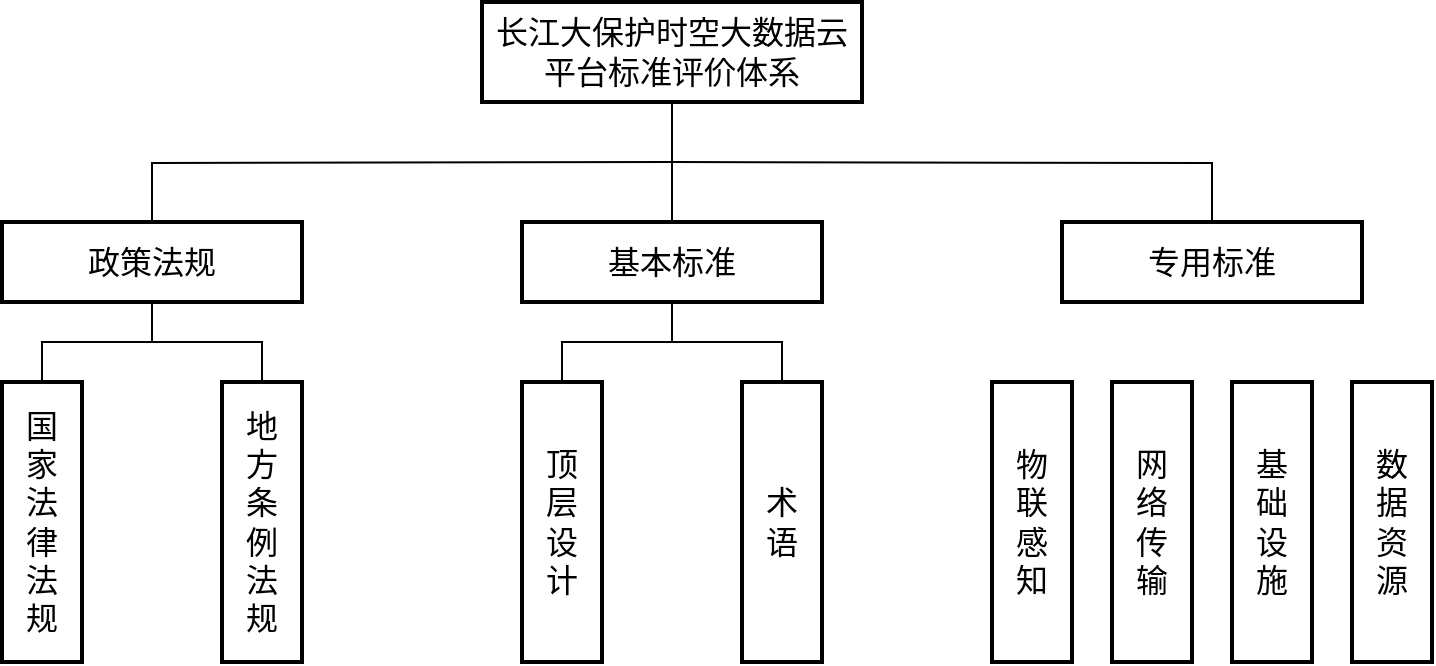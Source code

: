 <mxfile version="14.0.1" type="github">
  <diagram id="HiBDdGsCSCRJGu46grBK" name="Page-1">
    <mxGraphModel dx="905" dy="684" grid="1" gridSize="10" guides="1" tooltips="1" connect="1" arrows="1" fold="1" page="1" pageScale="1" pageWidth="2339" pageHeight="3300" math="0" shadow="0">
      <root>
        <mxCell id="0" />
        <mxCell id="1" parent="0" />
        <mxCell id="S3rpVL0ol9uyRELOdvoU-9" style="edgeStyle=none;rounded=0;orthogonalLoop=1;jettySize=auto;html=1;entryX=0.5;entryY=0;entryDx=0;entryDy=0;endArrow=none;endFill=0;fontFamily=宋体;" edge="1" parent="1" source="AeAEH1RDBEVZbLD5PtsE-5" target="S3rpVL0ol9uyRELOdvoU-7">
          <mxGeometry relative="1" as="geometry" />
        </mxCell>
        <mxCell id="S3rpVL0ol9uyRELOdvoU-10" style="edgeStyle=orthogonalEdgeStyle;rounded=0;orthogonalLoop=1;jettySize=auto;html=1;entryX=0.5;entryY=0;entryDx=0;entryDy=0;endArrow=none;endFill=0;fontFamily=宋体;" edge="1" parent="1" target="S3rpVL0ol9uyRELOdvoU-6">
          <mxGeometry relative="1" as="geometry">
            <mxPoint x="465" y="140" as="sourcePoint" />
          </mxGeometry>
        </mxCell>
        <mxCell id="S3rpVL0ol9uyRELOdvoU-11" style="edgeStyle=orthogonalEdgeStyle;rounded=0;orthogonalLoop=1;jettySize=auto;html=1;entryX=0.5;entryY=0;entryDx=0;entryDy=0;endArrow=none;endFill=0;fontFamily=宋体;" edge="1" parent="1" target="S3rpVL0ol9uyRELOdvoU-8">
          <mxGeometry relative="1" as="geometry">
            <mxPoint x="465" y="140" as="sourcePoint" />
          </mxGeometry>
        </mxCell>
        <mxCell id="AeAEH1RDBEVZbLD5PtsE-5" value="长江大保护时空大数据云平台标准评价体系" style="rounded=0;whiteSpace=wrap;html=1;fontSize=16;fontFamily=宋体;strokeWidth=2;" parent="1" vertex="1">
          <mxGeometry x="370" y="60" width="190" height="50" as="geometry" />
        </mxCell>
        <mxCell id="S3rpVL0ol9uyRELOdvoU-16" style="edgeStyle=orthogonalEdgeStyle;rounded=0;orthogonalLoop=1;jettySize=auto;html=1;entryX=0.5;entryY=0;entryDx=0;entryDy=0;endArrow=none;endFill=0;fontFamily=宋体;" edge="1" parent="1" source="S3rpVL0ol9uyRELOdvoU-6" target="S3rpVL0ol9uyRELOdvoU-12">
          <mxGeometry relative="1" as="geometry" />
        </mxCell>
        <mxCell id="S3rpVL0ol9uyRELOdvoU-17" style="edgeStyle=orthogonalEdgeStyle;rounded=0;orthogonalLoop=1;jettySize=auto;html=1;entryX=0.5;entryY=0;entryDx=0;entryDy=0;endArrow=none;endFill=0;fontFamily=宋体;" edge="1" parent="1" source="S3rpVL0ol9uyRELOdvoU-6" target="S3rpVL0ol9uyRELOdvoU-15">
          <mxGeometry relative="1" as="geometry" />
        </mxCell>
        <mxCell id="S3rpVL0ol9uyRELOdvoU-6" value="政策法规" style="rounded=0;whiteSpace=wrap;html=1;fontSize=16;fontFamily=宋体;strokeWidth=2;" vertex="1" parent="1">
          <mxGeometry x="130" y="170" width="150" height="40" as="geometry" />
        </mxCell>
        <mxCell id="S3rpVL0ol9uyRELOdvoU-21" style="edgeStyle=orthogonalEdgeStyle;rounded=0;orthogonalLoop=1;jettySize=auto;html=1;entryX=0.5;entryY=0;entryDx=0;entryDy=0;endArrow=none;endFill=0;fontFamily=宋体;" edge="1" parent="1" source="S3rpVL0ol9uyRELOdvoU-7" target="S3rpVL0ol9uyRELOdvoU-18">
          <mxGeometry relative="1" as="geometry" />
        </mxCell>
        <mxCell id="S3rpVL0ol9uyRELOdvoU-22" style="edgeStyle=orthogonalEdgeStyle;rounded=0;orthogonalLoop=1;jettySize=auto;html=1;entryX=0.5;entryY=0;entryDx=0;entryDy=0;endArrow=none;endFill=0;fontFamily=宋体;" edge="1" parent="1" source="S3rpVL0ol9uyRELOdvoU-7" target="S3rpVL0ol9uyRELOdvoU-19">
          <mxGeometry relative="1" as="geometry" />
        </mxCell>
        <mxCell id="S3rpVL0ol9uyRELOdvoU-7" value="基本标准" style="rounded=0;whiteSpace=wrap;html=1;fontSize=16;fontFamily=宋体;strokeWidth=2;" vertex="1" parent="1">
          <mxGeometry x="390" y="170" width="150" height="40" as="geometry" />
        </mxCell>
        <mxCell id="S3rpVL0ol9uyRELOdvoU-8" value="专用标准" style="rounded=0;whiteSpace=wrap;html=1;fontSize=16;fontFamily=宋体;strokeWidth=2;" vertex="1" parent="1">
          <mxGeometry x="660" y="170" width="150" height="40" as="geometry" />
        </mxCell>
        <mxCell id="S3rpVL0ol9uyRELOdvoU-12" value="国&lt;br&gt;家&lt;br&gt;法&lt;br&gt;律&lt;br&gt;法&lt;br&gt;规" style="rounded=0;whiteSpace=wrap;html=1;fontSize=16;fontFamily=宋体;strokeWidth=2;rotation=0;verticalAlign=middle;labelPosition=center;verticalLabelPosition=middle;align=center;" vertex="1" parent="1">
          <mxGeometry x="130" y="250" width="40" height="140" as="geometry" />
        </mxCell>
        <mxCell id="S3rpVL0ol9uyRELOdvoU-15" value="地&lt;br&gt;方&lt;br&gt;条&lt;br&gt;例&lt;br&gt;法&lt;br&gt;规" style="rounded=0;whiteSpace=wrap;html=1;fontSize=16;fontFamily=宋体;strokeWidth=2;rotation=0;verticalAlign=middle;labelPosition=center;verticalLabelPosition=middle;align=center;" vertex="1" parent="1">
          <mxGeometry x="240" y="250" width="40" height="140" as="geometry" />
        </mxCell>
        <mxCell id="S3rpVL0ol9uyRELOdvoU-18" value="顶&lt;br&gt;层&lt;br&gt;设&lt;br&gt;计" style="rounded=0;whiteSpace=wrap;html=1;fontSize=16;fontFamily=宋体;strokeWidth=2;rotation=0;verticalAlign=middle;labelPosition=center;verticalLabelPosition=middle;align=center;" vertex="1" parent="1">
          <mxGeometry x="390" y="250" width="40" height="140" as="geometry" />
        </mxCell>
        <mxCell id="S3rpVL0ol9uyRELOdvoU-19" value="术&lt;br&gt;语" style="rounded=0;whiteSpace=wrap;html=1;fontSize=16;fontFamily=宋体;strokeWidth=2;rotation=0;verticalAlign=middle;labelPosition=center;verticalLabelPosition=middle;align=center;" vertex="1" parent="1">
          <mxGeometry x="500" y="250" width="40" height="140" as="geometry" />
        </mxCell>
        <mxCell id="S3rpVL0ol9uyRELOdvoU-23" value="物&lt;br&gt;联&lt;br&gt;感&lt;br&gt;知" style="rounded=0;whiteSpace=wrap;html=1;fontSize=16;fontFamily=宋体;strokeWidth=2;rotation=0;verticalAlign=middle;labelPosition=center;verticalLabelPosition=middle;align=center;" vertex="1" parent="1">
          <mxGeometry x="625" y="250" width="40" height="140" as="geometry" />
        </mxCell>
        <mxCell id="S3rpVL0ol9uyRELOdvoU-24" value="网&lt;br&gt;络&lt;br&gt;传&lt;br&gt;输" style="rounded=0;whiteSpace=wrap;html=1;fontSize=16;fontFamily=宋体;strokeWidth=2;rotation=0;verticalAlign=middle;labelPosition=center;verticalLabelPosition=middle;align=center;" vertex="1" parent="1">
          <mxGeometry x="685" y="250" width="40" height="140" as="geometry" />
        </mxCell>
        <mxCell id="S3rpVL0ol9uyRELOdvoU-25" value="基&lt;br&gt;础&lt;br&gt;设&lt;br&gt;施" style="rounded=0;whiteSpace=wrap;html=1;fontSize=16;fontFamily=宋体;strokeWidth=2;rotation=0;verticalAlign=middle;labelPosition=center;verticalLabelPosition=middle;align=center;" vertex="1" parent="1">
          <mxGeometry x="745" y="250" width="40" height="140" as="geometry" />
        </mxCell>
        <mxCell id="S3rpVL0ol9uyRELOdvoU-26" value="数&lt;br&gt;据&lt;br&gt;资&lt;br&gt;源" style="rounded=0;whiteSpace=wrap;html=1;fontSize=16;fontFamily=宋体;strokeWidth=2;rotation=0;verticalAlign=middle;labelPosition=center;verticalLabelPosition=middle;align=center;" vertex="1" parent="1">
          <mxGeometry x="805" y="250" width="40" height="140" as="geometry" />
        </mxCell>
      </root>
    </mxGraphModel>
  </diagram>
</mxfile>
